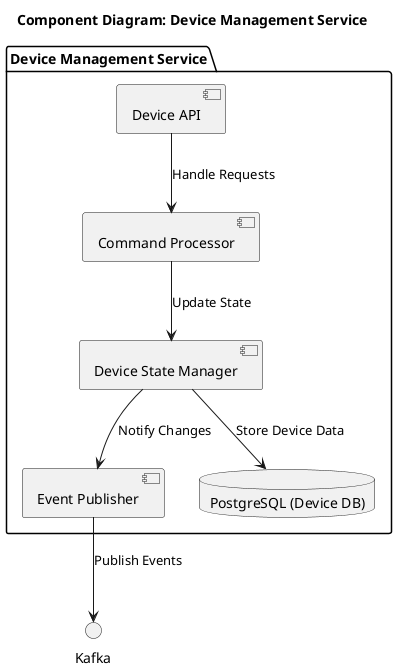 @startuml
title Component Diagram: Device Management Service

package "Device Management Service" {
    component "Device API" as DeviceAPI
    component "Command Processor" as CommandProcessor
    component "Device State Manager" as StateManager
    component "Event Publisher" as EventPublisher
    database "PostgreSQL (Device DB)" as DeviceDB
}

DeviceAPI --> CommandProcessor : Handle Requests
CommandProcessor --> StateManager : Update State
StateManager --> DeviceDB : Store Device Data
StateManager --> EventPublisher : Notify Changes
EventPublisher --> Kafka : Publish Events

@enduml
